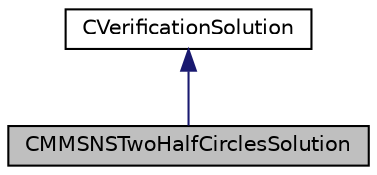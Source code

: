 digraph "CMMSNSTwoHalfCirclesSolution"
{
 // LATEX_PDF_SIZE
  edge [fontname="Helvetica",fontsize="10",labelfontname="Helvetica",labelfontsize="10"];
  node [fontname="Helvetica",fontsize="10",shape=record];
  Node1 [label="CMMSNSTwoHalfCirclesSolution",height=0.2,width=0.4,color="black", fillcolor="grey75", style="filled", fontcolor="black",tooltip="Class to define the required data for the manufactured solution of the laminar Navier-Stokes equation..."];
  Node2 -> Node1 [dir="back",color="midnightblue",fontsize="10",style="solid",fontname="Helvetica"];
  Node2 [label="CVerificationSolution",height=0.2,width=0.4,color="black", fillcolor="white", style="filled",URL="$classCVerificationSolution.html",tooltip="Class for holding verification PDE solutions, e.g., phi = phi(x,y,z,t), used for initial conditions,..."];
}
